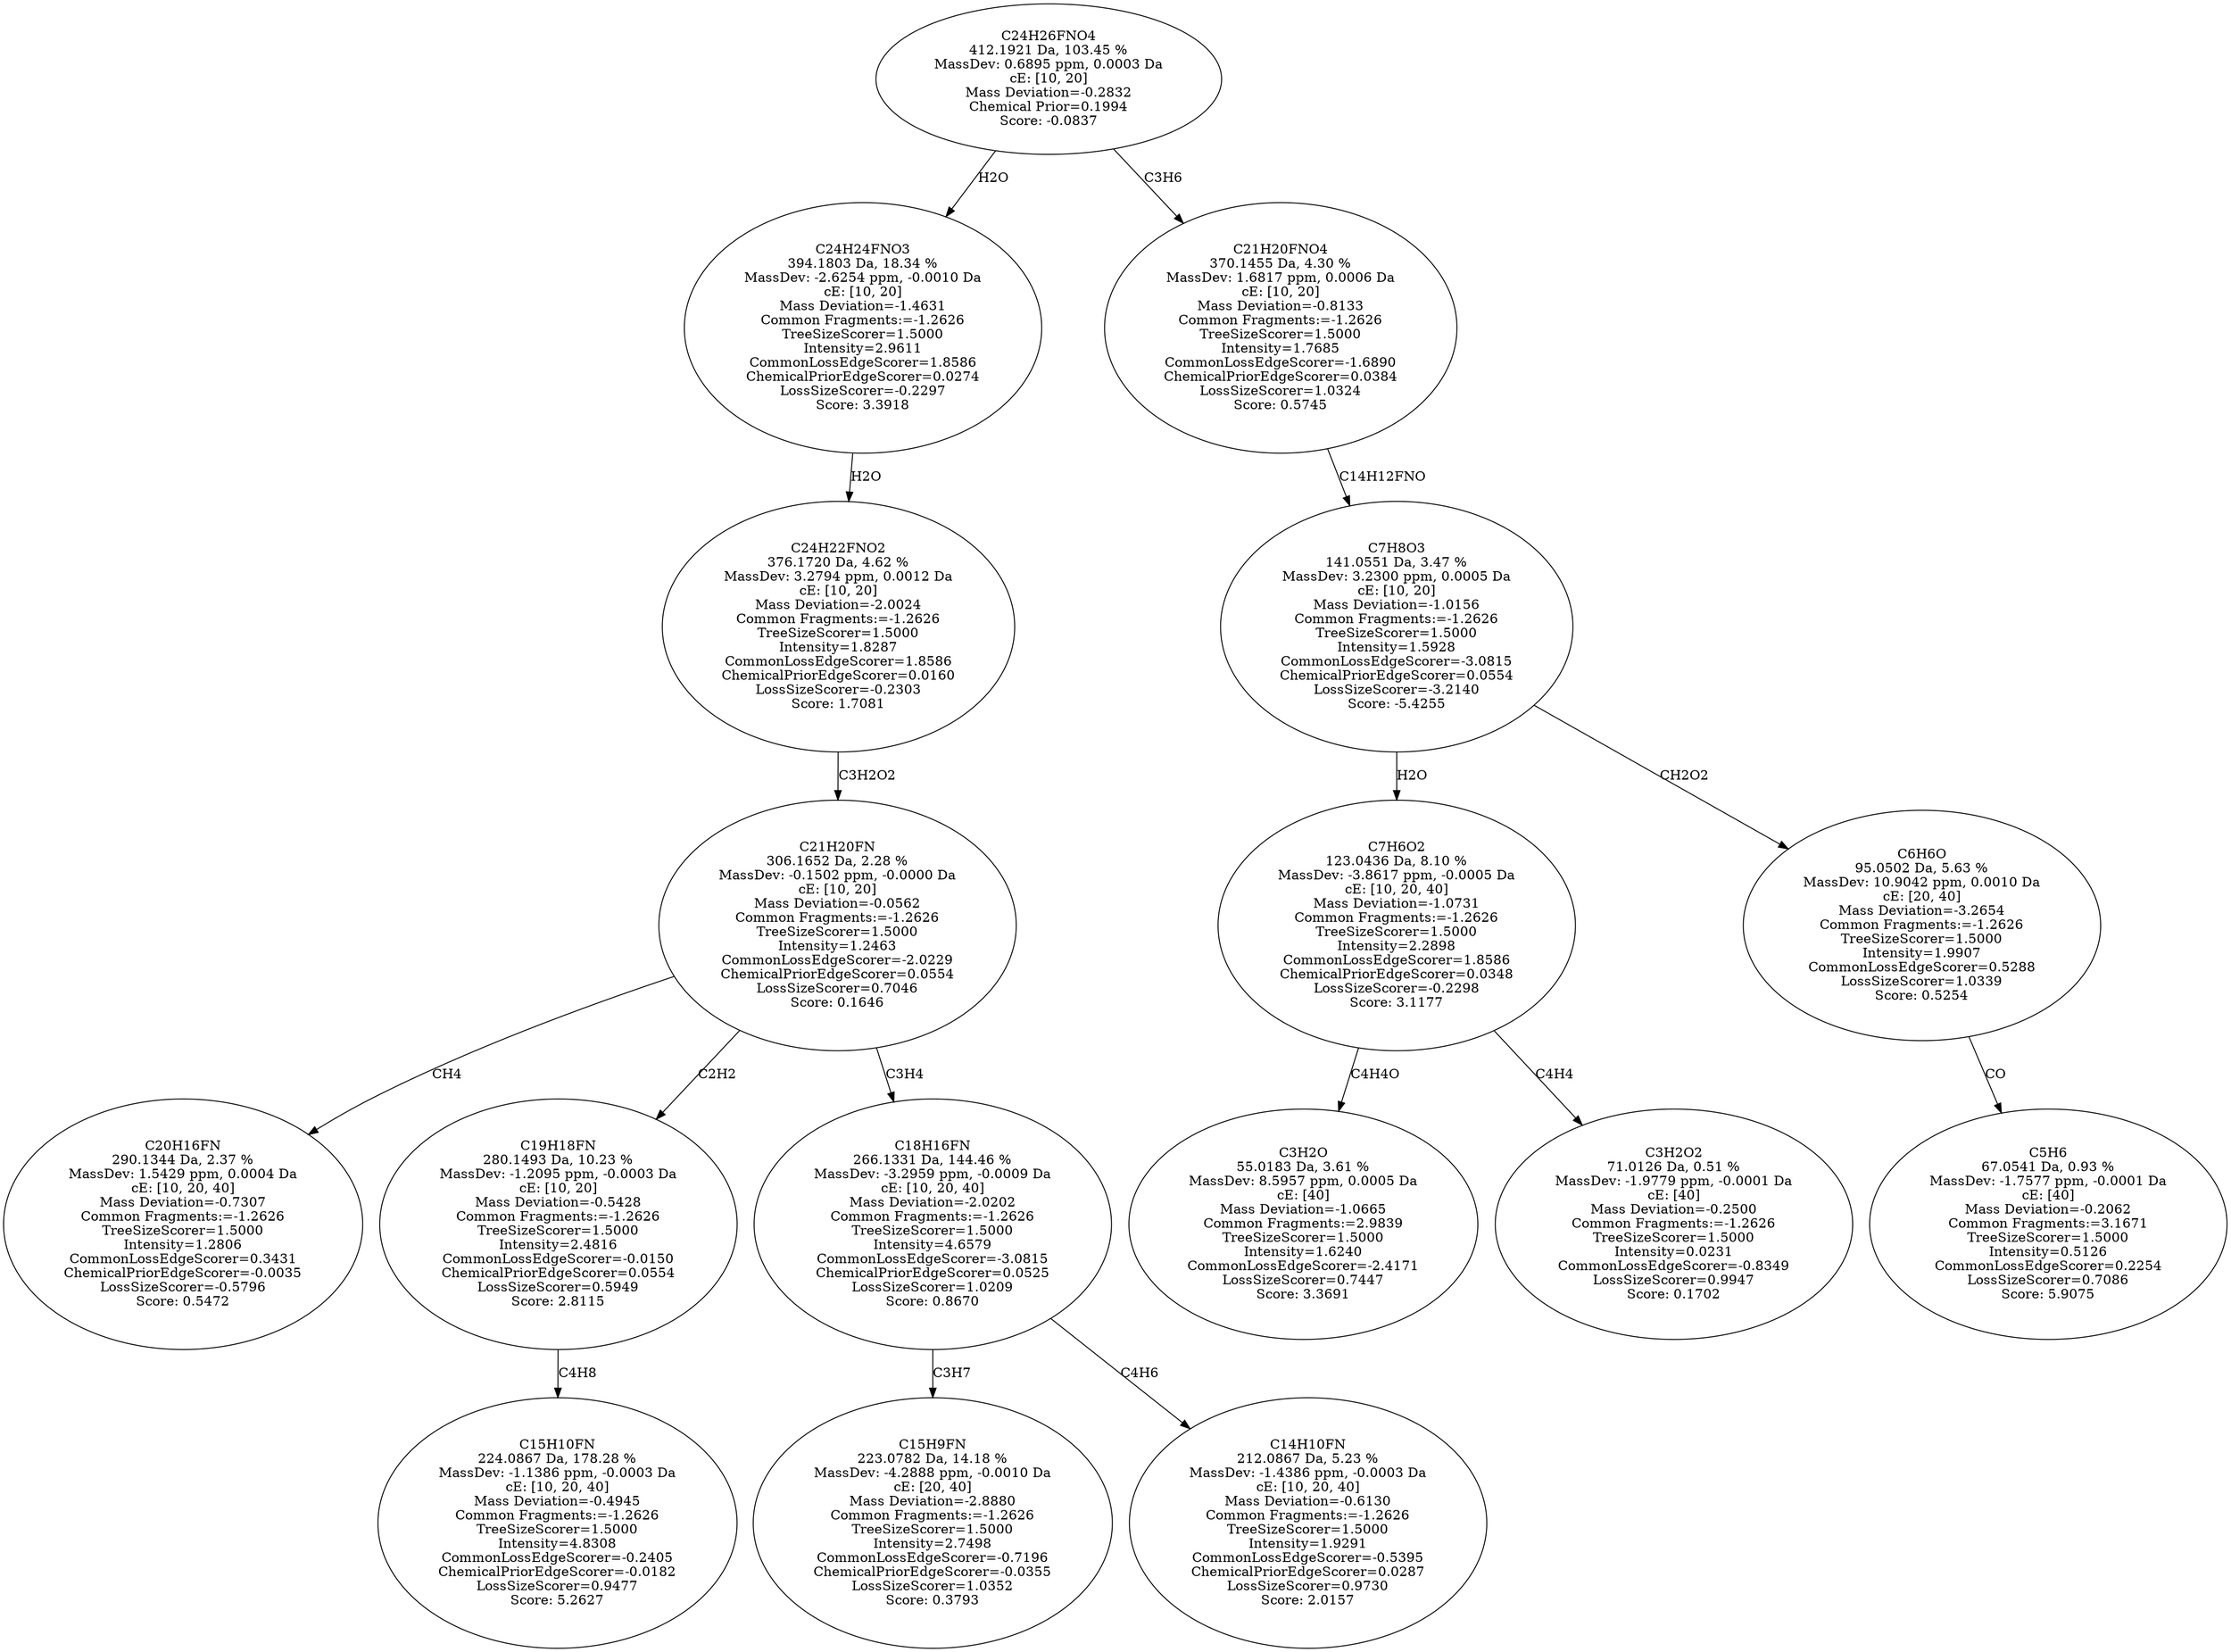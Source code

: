 strict digraph {
v1 [label="C20H16FN\n290.1344 Da, 2.37 %\nMassDev: 1.5429 ppm, 0.0004 Da\ncE: [10, 20, 40]\nMass Deviation=-0.7307\nCommon Fragments:=-1.2626\nTreeSizeScorer=1.5000\nIntensity=1.2806\nCommonLossEdgeScorer=0.3431\nChemicalPriorEdgeScorer=-0.0035\nLossSizeScorer=-0.5796\nScore: 0.5472"];
v2 [label="C15H10FN\n224.0867 Da, 178.28 %\nMassDev: -1.1386 ppm, -0.0003 Da\ncE: [10, 20, 40]\nMass Deviation=-0.4945\nCommon Fragments:=-1.2626\nTreeSizeScorer=1.5000\nIntensity=4.8308\nCommonLossEdgeScorer=-0.2405\nChemicalPriorEdgeScorer=-0.0182\nLossSizeScorer=0.9477\nScore: 5.2627"];
v3 [label="C19H18FN\n280.1493 Da, 10.23 %\nMassDev: -1.2095 ppm, -0.0003 Da\ncE: [10, 20]\nMass Deviation=-0.5428\nCommon Fragments:=-1.2626\nTreeSizeScorer=1.5000\nIntensity=2.4816\nCommonLossEdgeScorer=-0.0150\nChemicalPriorEdgeScorer=0.0554\nLossSizeScorer=0.5949\nScore: 2.8115"];
v4 [label="C15H9FN\n223.0782 Da, 14.18 %\nMassDev: -4.2888 ppm, -0.0010 Da\ncE: [20, 40]\nMass Deviation=-2.8880\nCommon Fragments:=-1.2626\nTreeSizeScorer=1.5000\nIntensity=2.7498\nCommonLossEdgeScorer=-0.7196\nChemicalPriorEdgeScorer=-0.0355\nLossSizeScorer=1.0352\nScore: 0.3793"];
v5 [label="C14H10FN\n212.0867 Da, 5.23 %\nMassDev: -1.4386 ppm, -0.0003 Da\ncE: [10, 20, 40]\nMass Deviation=-0.6130\nCommon Fragments:=-1.2626\nTreeSizeScorer=1.5000\nIntensity=1.9291\nCommonLossEdgeScorer=-0.5395\nChemicalPriorEdgeScorer=0.0287\nLossSizeScorer=0.9730\nScore: 2.0157"];
v6 [label="C18H16FN\n266.1331 Da, 144.46 %\nMassDev: -3.2959 ppm, -0.0009 Da\ncE: [10, 20, 40]\nMass Deviation=-2.0202\nCommon Fragments:=-1.2626\nTreeSizeScorer=1.5000\nIntensity=4.6579\nCommonLossEdgeScorer=-3.0815\nChemicalPriorEdgeScorer=0.0525\nLossSizeScorer=1.0209\nScore: 0.8670"];
v7 [label="C21H20FN\n306.1652 Da, 2.28 %\nMassDev: -0.1502 ppm, -0.0000 Da\ncE: [10, 20]\nMass Deviation=-0.0562\nCommon Fragments:=-1.2626\nTreeSizeScorer=1.5000\nIntensity=1.2463\nCommonLossEdgeScorer=-2.0229\nChemicalPriorEdgeScorer=0.0554\nLossSizeScorer=0.7046\nScore: 0.1646"];
v8 [label="C24H22FNO2\n376.1720 Da, 4.62 %\nMassDev: 3.2794 ppm, 0.0012 Da\ncE: [10, 20]\nMass Deviation=-2.0024\nCommon Fragments:=-1.2626\nTreeSizeScorer=1.5000\nIntensity=1.8287\nCommonLossEdgeScorer=1.8586\nChemicalPriorEdgeScorer=0.0160\nLossSizeScorer=-0.2303\nScore: 1.7081"];
v9 [label="C24H24FNO3\n394.1803 Da, 18.34 %\nMassDev: -2.6254 ppm, -0.0010 Da\ncE: [10, 20]\nMass Deviation=-1.4631\nCommon Fragments:=-1.2626\nTreeSizeScorer=1.5000\nIntensity=2.9611\nCommonLossEdgeScorer=1.8586\nChemicalPriorEdgeScorer=0.0274\nLossSizeScorer=-0.2297\nScore: 3.3918"];
v10 [label="C3H2O\n55.0183 Da, 3.61 %\nMassDev: 8.5957 ppm, 0.0005 Da\ncE: [40]\nMass Deviation=-1.0665\nCommon Fragments:=2.9839\nTreeSizeScorer=1.5000\nIntensity=1.6240\nCommonLossEdgeScorer=-2.4171\nLossSizeScorer=0.7447\nScore: 3.3691"];
v11 [label="C3H2O2\n71.0126 Da, 0.51 %\nMassDev: -1.9779 ppm, -0.0001 Da\ncE: [40]\nMass Deviation=-0.2500\nCommon Fragments:=-1.2626\nTreeSizeScorer=1.5000\nIntensity=0.0231\nCommonLossEdgeScorer=-0.8349\nLossSizeScorer=0.9947\nScore: 0.1702"];
v12 [label="C7H6O2\n123.0436 Da, 8.10 %\nMassDev: -3.8617 ppm, -0.0005 Da\ncE: [10, 20, 40]\nMass Deviation=-1.0731\nCommon Fragments:=-1.2626\nTreeSizeScorer=1.5000\nIntensity=2.2898\nCommonLossEdgeScorer=1.8586\nChemicalPriorEdgeScorer=0.0348\nLossSizeScorer=-0.2298\nScore: 3.1177"];
v13 [label="C5H6\n67.0541 Da, 0.93 %\nMassDev: -1.7577 ppm, -0.0001 Da\ncE: [40]\nMass Deviation=-0.2062\nCommon Fragments:=3.1671\nTreeSizeScorer=1.5000\nIntensity=0.5126\nCommonLossEdgeScorer=0.2254\nLossSizeScorer=0.7086\nScore: 5.9075"];
v14 [label="C6H6O\n95.0502 Da, 5.63 %\nMassDev: 10.9042 ppm, 0.0010 Da\ncE: [20, 40]\nMass Deviation=-3.2654\nCommon Fragments:=-1.2626\nTreeSizeScorer=1.5000\nIntensity=1.9907\nCommonLossEdgeScorer=0.5288\nLossSizeScorer=1.0339\nScore: 0.5254"];
v15 [label="C7H8O3\n141.0551 Da, 3.47 %\nMassDev: 3.2300 ppm, 0.0005 Da\ncE: [10, 20]\nMass Deviation=-1.0156\nCommon Fragments:=-1.2626\nTreeSizeScorer=1.5000\nIntensity=1.5928\nCommonLossEdgeScorer=-3.0815\nChemicalPriorEdgeScorer=0.0554\nLossSizeScorer=-3.2140\nScore: -5.4255"];
v16 [label="C21H20FNO4\n370.1455 Da, 4.30 %\nMassDev: 1.6817 ppm, 0.0006 Da\ncE: [10, 20]\nMass Deviation=-0.8133\nCommon Fragments:=-1.2626\nTreeSizeScorer=1.5000\nIntensity=1.7685\nCommonLossEdgeScorer=-1.6890\nChemicalPriorEdgeScorer=0.0384\nLossSizeScorer=1.0324\nScore: 0.5745"];
v17 [label="C24H26FNO4\n412.1921 Da, 103.45 %\nMassDev: 0.6895 ppm, 0.0003 Da\ncE: [10, 20]\nMass Deviation=-0.2832\nChemical Prior=0.1994\nScore: -0.0837"];
v7 -> v1 [label="CH4"];
v3 -> v2 [label="C4H8"];
v7 -> v3 [label="C2H2"];
v6 -> v4 [label="C3H7"];
v6 -> v5 [label="C4H6"];
v7 -> v6 [label="C3H4"];
v8 -> v7 [label="C3H2O2"];
v9 -> v8 [label="H2O"];
v17 -> v9 [label="H2O"];
v12 -> v10 [label="C4H4O"];
v12 -> v11 [label="C4H4"];
v15 -> v12 [label="H2O"];
v14 -> v13 [label="CO"];
v15 -> v14 [label="CH2O2"];
v16 -> v15 [label="C14H12FNO"];
v17 -> v16 [label="C3H6"];
}